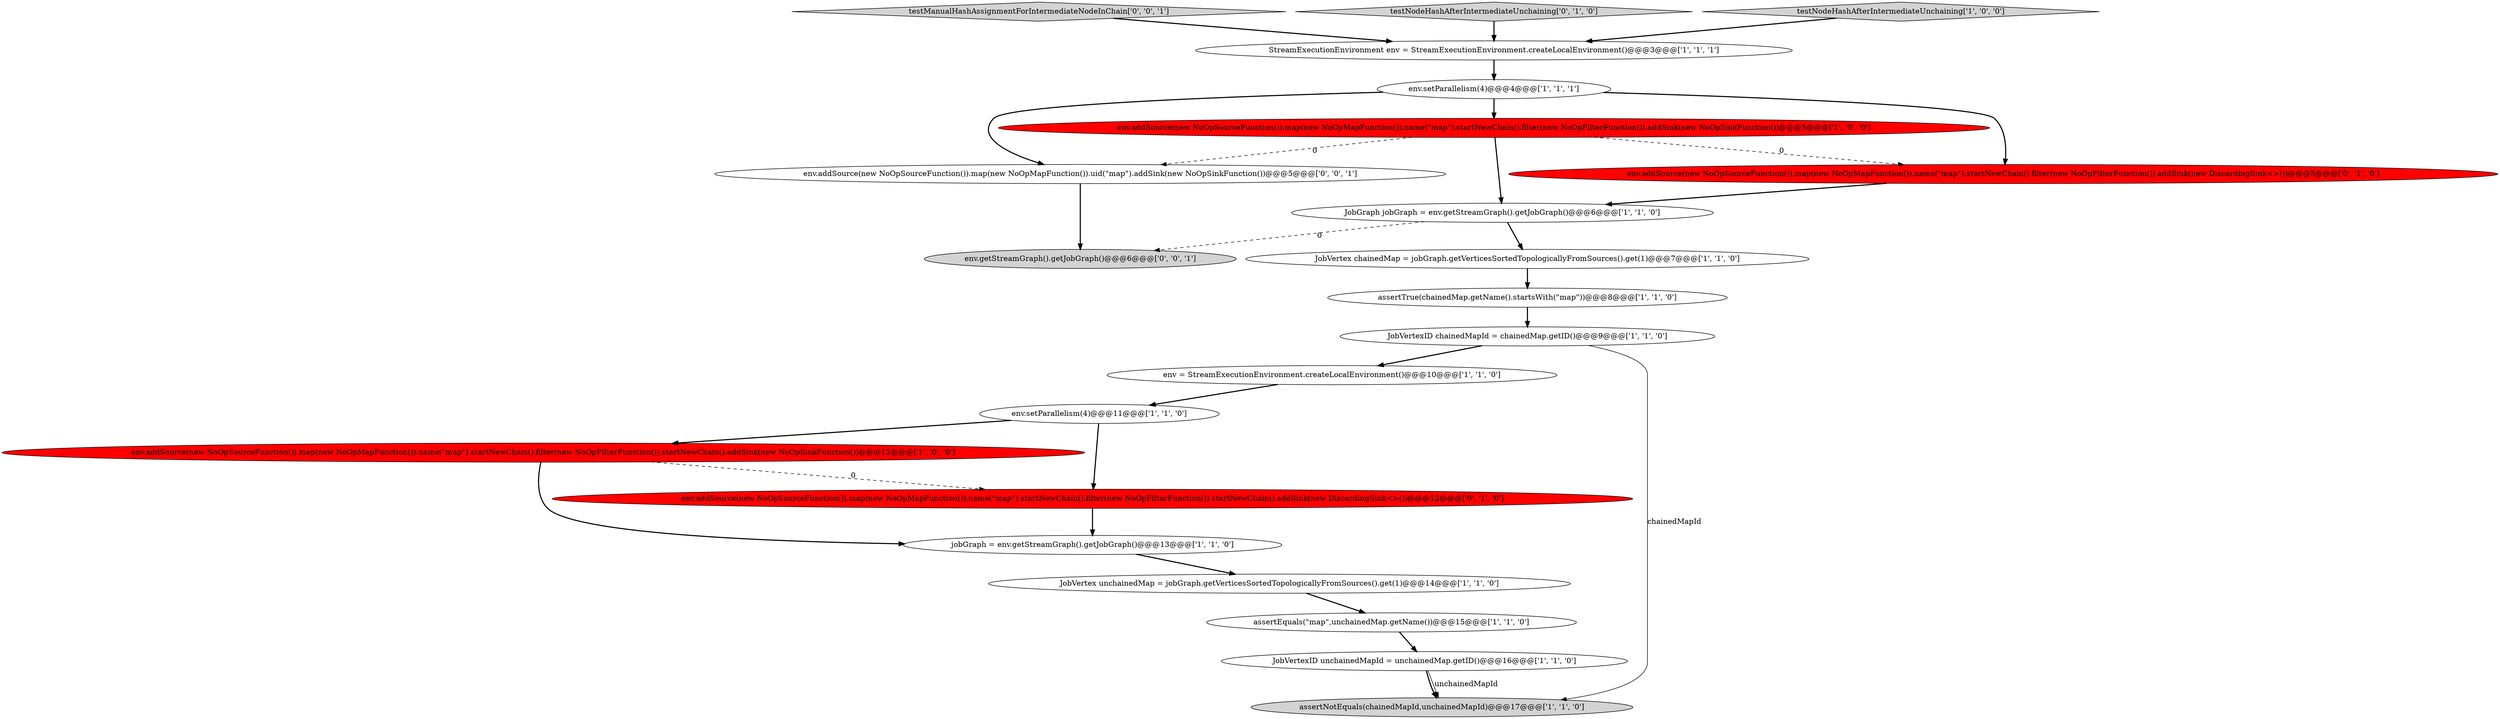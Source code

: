 digraph {
5 [style = filled, label = "env.setParallelism(4)@@@4@@@['1', '1', '1']", fillcolor = white, shape = ellipse image = "AAA0AAABBB1BBB"];
19 [style = filled, label = "env.addSource(new NoOpSourceFunction()).map(new NoOpMapFunction()).uid(\"map\").addSink(new NoOpSinkFunction())@@@5@@@['0', '0', '1']", fillcolor = white, shape = ellipse image = "AAA0AAABBB3BBB"];
21 [style = filled, label = "testManualHashAssignmentForIntermediateNodeInChain['0', '0', '1']", fillcolor = lightgray, shape = diamond image = "AAA0AAABBB3BBB"];
8 [style = filled, label = "assertNotEquals(chainedMapId,unchainedMapId)@@@17@@@['1', '1', '0']", fillcolor = lightgray, shape = ellipse image = "AAA0AAABBB1BBB"];
16 [style = filled, label = "testNodeHashAfterIntermediateUnchaining['0', '1', '0']", fillcolor = lightgray, shape = diamond image = "AAA0AAABBB2BBB"];
11 [style = filled, label = "JobGraph jobGraph = env.getStreamGraph().getJobGraph()@@@6@@@['1', '1', '0']", fillcolor = white, shape = ellipse image = "AAA0AAABBB1BBB"];
2 [style = filled, label = "JobVertex chainedMap = jobGraph.getVerticesSortedTopologicallyFromSources().get(1)@@@7@@@['1', '1', '0']", fillcolor = white, shape = ellipse image = "AAA0AAABBB1BBB"];
14 [style = filled, label = "assertTrue(chainedMap.getName().startsWith(\"map\"))@@@8@@@['1', '1', '0']", fillcolor = white, shape = ellipse image = "AAA0AAABBB1BBB"];
18 [style = filled, label = "env.addSource(new NoOpSourceFunction()).map(new NoOpMapFunction()).name(\"map\").startNewChain().filter(new NoOpFilterFunction()).addSink(new DiscardingSink<>())@@@5@@@['0', '1', '0']", fillcolor = red, shape = ellipse image = "AAA1AAABBB2BBB"];
1 [style = filled, label = "env = StreamExecutionEnvironment.createLocalEnvironment()@@@10@@@['1', '1', '0']", fillcolor = white, shape = ellipse image = "AAA0AAABBB1BBB"];
20 [style = filled, label = "env.getStreamGraph().getJobGraph()@@@6@@@['0', '0', '1']", fillcolor = lightgray, shape = ellipse image = "AAA0AAABBB3BBB"];
4 [style = filled, label = "JobVertexID unchainedMapId = unchainedMap.getID()@@@16@@@['1', '1', '0']", fillcolor = white, shape = ellipse image = "AAA0AAABBB1BBB"];
17 [style = filled, label = "env.addSource(new NoOpSourceFunction()).map(new NoOpMapFunction()).name(\"map\").startNewChain().filter(new NoOpFilterFunction()).startNewChain().addSink(new DiscardingSink<>())@@@12@@@['0', '1', '0']", fillcolor = red, shape = ellipse image = "AAA1AAABBB2BBB"];
15 [style = filled, label = "JobVertex unchainedMap = jobGraph.getVerticesSortedTopologicallyFromSources().get(1)@@@14@@@['1', '1', '0']", fillcolor = white, shape = ellipse image = "AAA0AAABBB1BBB"];
6 [style = filled, label = "env.setParallelism(4)@@@11@@@['1', '1', '0']", fillcolor = white, shape = ellipse image = "AAA0AAABBB1BBB"];
13 [style = filled, label = "JobVertexID chainedMapId = chainedMap.getID()@@@9@@@['1', '1', '0']", fillcolor = white, shape = ellipse image = "AAA0AAABBB1BBB"];
0 [style = filled, label = "assertEquals(\"map\",unchainedMap.getName())@@@15@@@['1', '1', '0']", fillcolor = white, shape = ellipse image = "AAA0AAABBB1BBB"];
10 [style = filled, label = "StreamExecutionEnvironment env = StreamExecutionEnvironment.createLocalEnvironment()@@@3@@@['1', '1', '1']", fillcolor = white, shape = ellipse image = "AAA0AAABBB1BBB"];
12 [style = filled, label = "env.addSource(new NoOpSourceFunction()).map(new NoOpMapFunction()).name(\"map\").startNewChain().filter(new NoOpFilterFunction()).startNewChain().addSink(new NoOpSinkFunction())@@@12@@@['1', '0', '0']", fillcolor = red, shape = ellipse image = "AAA1AAABBB1BBB"];
7 [style = filled, label = "jobGraph = env.getStreamGraph().getJobGraph()@@@13@@@['1', '1', '0']", fillcolor = white, shape = ellipse image = "AAA0AAABBB1BBB"];
9 [style = filled, label = "testNodeHashAfterIntermediateUnchaining['1', '0', '0']", fillcolor = lightgray, shape = diamond image = "AAA0AAABBB1BBB"];
3 [style = filled, label = "env.addSource(new NoOpSourceFunction()).map(new NoOpMapFunction()).name(\"map\").startNewChain().filter(new NoOpFilterFunction()).addSink(new NoOpSinkFunction())@@@5@@@['1', '0', '0']", fillcolor = red, shape = ellipse image = "AAA1AAABBB1BBB"];
5->3 [style = bold, label=""];
6->17 [style = bold, label=""];
21->10 [style = bold, label=""];
11->20 [style = dashed, label="0"];
16->10 [style = bold, label=""];
19->20 [style = bold, label=""];
3->18 [style = dashed, label="0"];
18->11 [style = bold, label=""];
3->11 [style = bold, label=""];
12->17 [style = dashed, label="0"];
5->18 [style = bold, label=""];
9->10 [style = bold, label=""];
12->7 [style = bold, label=""];
11->2 [style = bold, label=""];
13->1 [style = bold, label=""];
3->19 [style = dashed, label="0"];
17->7 [style = bold, label=""];
5->19 [style = bold, label=""];
1->6 [style = bold, label=""];
13->8 [style = solid, label="chainedMapId"];
4->8 [style = solid, label="unchainedMapId"];
10->5 [style = bold, label=""];
0->4 [style = bold, label=""];
15->0 [style = bold, label=""];
2->14 [style = bold, label=""];
7->15 [style = bold, label=""];
4->8 [style = bold, label=""];
14->13 [style = bold, label=""];
6->12 [style = bold, label=""];
}
